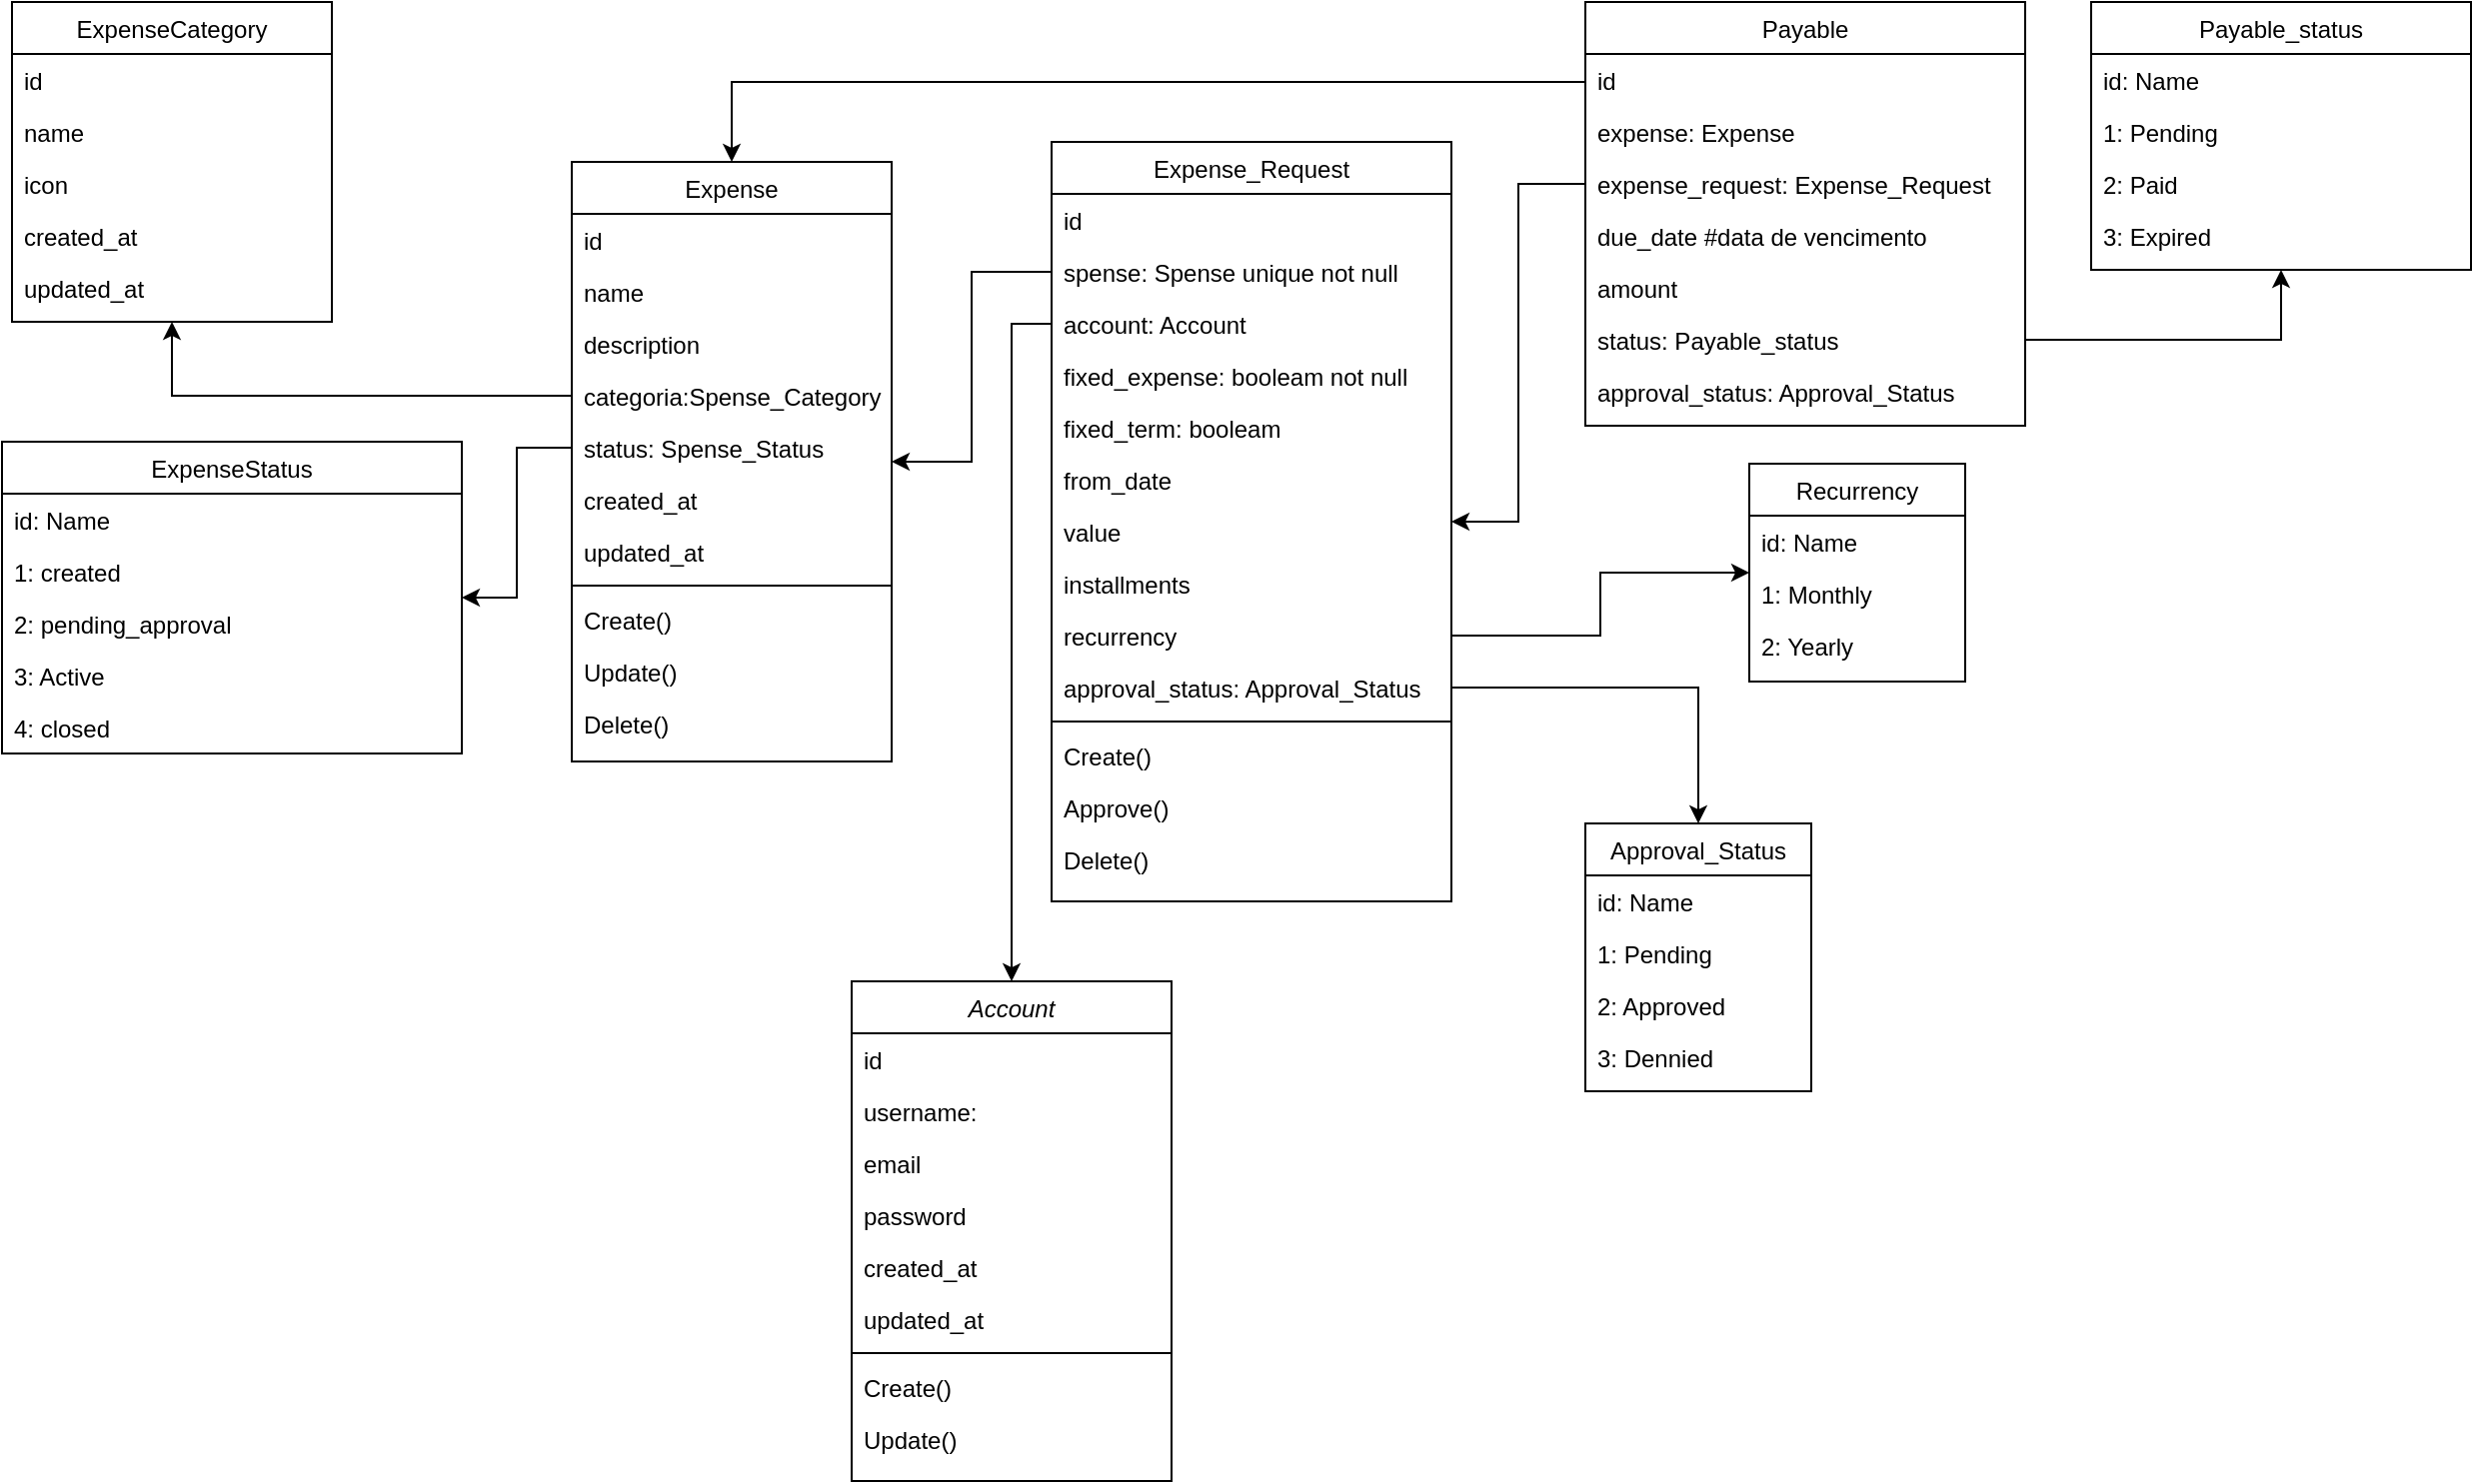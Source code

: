 <mxfile version="26.0.16">
  <diagram id="C5RBs43oDa-KdzZeNtuy" name="Page-1">
    <mxGraphModel dx="1354" dy="806" grid="1" gridSize="10" guides="1" tooltips="1" connect="1" arrows="1" fold="1" page="1" pageScale="1" pageWidth="827" pageHeight="1169" math="0" shadow="0">
      <root>
        <mxCell id="WIyWlLk6GJQsqaUBKTNV-0" />
        <mxCell id="WIyWlLk6GJQsqaUBKTNV-1" parent="WIyWlLk6GJQsqaUBKTNV-0" />
        <mxCell id="zkfFHV4jXpPFQw0GAbJ--0" value="Account" style="swimlane;fontStyle=2;align=center;verticalAlign=top;childLayout=stackLayout;horizontal=1;startSize=26;horizontalStack=0;resizeParent=1;resizeLast=0;collapsible=1;marginBottom=0;rounded=0;shadow=0;strokeWidth=1;" parent="WIyWlLk6GJQsqaUBKTNV-1" vertex="1">
          <mxGeometry x="460" y="530" width="160" height="250" as="geometry">
            <mxRectangle x="70" y="480" width="160" height="26" as="alternateBounds" />
          </mxGeometry>
        </mxCell>
        <mxCell id="zkfFHV4jXpPFQw0GAbJ--1" value="id" style="text;align=left;verticalAlign=top;spacingLeft=4;spacingRight=4;overflow=hidden;rotatable=0;points=[[0,0.5],[1,0.5]];portConstraint=eastwest;" parent="zkfFHV4jXpPFQw0GAbJ--0" vertex="1">
          <mxGeometry y="26" width="160" height="26" as="geometry" />
        </mxCell>
        <mxCell id="zkfFHV4jXpPFQw0GAbJ--2" value="username:" style="text;align=left;verticalAlign=top;spacingLeft=4;spacingRight=4;overflow=hidden;rotatable=0;points=[[0,0.5],[1,0.5]];portConstraint=eastwest;rounded=0;shadow=0;html=0;" parent="zkfFHV4jXpPFQw0GAbJ--0" vertex="1">
          <mxGeometry y="52" width="160" height="26" as="geometry" />
        </mxCell>
        <mxCell id="zkfFHV4jXpPFQw0GAbJ--3" value="email" style="text;align=left;verticalAlign=top;spacingLeft=4;spacingRight=4;overflow=hidden;rotatable=0;points=[[0,0.5],[1,0.5]];portConstraint=eastwest;rounded=0;shadow=0;html=0;" parent="zkfFHV4jXpPFQw0GAbJ--0" vertex="1">
          <mxGeometry y="78" width="160" height="26" as="geometry" />
        </mxCell>
        <mxCell id="zkfFHV4jXpPFQw0GAbJ--5" value="password" style="text;align=left;verticalAlign=top;spacingLeft=4;spacingRight=4;overflow=hidden;rotatable=0;points=[[0,0.5],[1,0.5]];portConstraint=eastwest;" parent="zkfFHV4jXpPFQw0GAbJ--0" vertex="1">
          <mxGeometry y="104" width="160" height="26" as="geometry" />
        </mxCell>
        <mxCell id="mx2U4XrMSCrhuWmnTMc3-14" value="created_at" style="text;align=left;verticalAlign=top;spacingLeft=4;spacingRight=4;overflow=hidden;rotatable=0;points=[[0,0.5],[1,0.5]];portConstraint=eastwest;" parent="zkfFHV4jXpPFQw0GAbJ--0" vertex="1">
          <mxGeometry y="130" width="160" height="26" as="geometry" />
        </mxCell>
        <mxCell id="mx2U4XrMSCrhuWmnTMc3-13" value="updated_at" style="text;align=left;verticalAlign=top;spacingLeft=4;spacingRight=4;overflow=hidden;rotatable=0;points=[[0,0.5],[1,0.5]];portConstraint=eastwest;" parent="zkfFHV4jXpPFQw0GAbJ--0" vertex="1">
          <mxGeometry y="156" width="160" height="26" as="geometry" />
        </mxCell>
        <mxCell id="zkfFHV4jXpPFQw0GAbJ--4" value="" style="line;html=1;strokeWidth=1;align=left;verticalAlign=middle;spacingTop=-1;spacingLeft=3;spacingRight=3;rotatable=0;labelPosition=right;points=[];portConstraint=eastwest;" parent="zkfFHV4jXpPFQw0GAbJ--0" vertex="1">
          <mxGeometry y="182" width="160" height="8" as="geometry" />
        </mxCell>
        <mxCell id="6K_JBQKOD2oM8bFAcc76-9" value="Create()" style="text;align=left;verticalAlign=top;spacingLeft=4;spacingRight=4;overflow=hidden;rotatable=0;points=[[0,0.5],[1,0.5]];portConstraint=eastwest;" parent="zkfFHV4jXpPFQw0GAbJ--0" vertex="1">
          <mxGeometry y="190" width="160" height="26" as="geometry" />
        </mxCell>
        <mxCell id="6K_JBQKOD2oM8bFAcc76-3" value="Update()" style="text;align=left;verticalAlign=top;spacingLeft=4;spacingRight=4;overflow=hidden;rotatable=0;points=[[0,0.5],[1,0.5]];portConstraint=eastwest;rounded=0;shadow=0;html=0;" parent="zkfFHV4jXpPFQw0GAbJ--0" vertex="1">
          <mxGeometry y="216" width="160" height="26" as="geometry" />
        </mxCell>
        <mxCell id="zkfFHV4jXpPFQw0GAbJ--17" value="Expense" style="swimlane;fontStyle=0;align=center;verticalAlign=top;childLayout=stackLayout;horizontal=1;startSize=26;horizontalStack=0;resizeParent=1;resizeLast=0;collapsible=1;marginBottom=0;rounded=0;shadow=0;strokeWidth=1;" parent="WIyWlLk6GJQsqaUBKTNV-1" vertex="1">
          <mxGeometry x="320" y="120" width="160" height="300" as="geometry">
            <mxRectangle x="550" y="140" width="160" height="26" as="alternateBounds" />
          </mxGeometry>
        </mxCell>
        <mxCell id="zkfFHV4jXpPFQw0GAbJ--18" value="id" style="text;align=left;verticalAlign=top;spacingLeft=4;spacingRight=4;overflow=hidden;rotatable=0;points=[[0,0.5],[1,0.5]];portConstraint=eastwest;" parent="zkfFHV4jXpPFQw0GAbJ--17" vertex="1">
          <mxGeometry y="26" width="160" height="26" as="geometry" />
        </mxCell>
        <mxCell id="zkfFHV4jXpPFQw0GAbJ--19" value="name" style="text;align=left;verticalAlign=top;spacingLeft=4;spacingRight=4;overflow=hidden;rotatable=0;points=[[0,0.5],[1,0.5]];portConstraint=eastwest;rounded=0;shadow=0;html=0;" parent="zkfFHV4jXpPFQw0GAbJ--17" vertex="1">
          <mxGeometry y="52" width="160" height="26" as="geometry" />
        </mxCell>
        <mxCell id="KyPs0b00EE-XNdc4qA2e-38" value="description" style="text;align=left;verticalAlign=top;spacingLeft=4;spacingRight=4;overflow=hidden;rotatable=0;points=[[0,0.5],[1,0.5]];portConstraint=eastwest;rounded=0;shadow=0;html=0;" parent="zkfFHV4jXpPFQw0GAbJ--17" vertex="1">
          <mxGeometry y="78" width="160" height="26" as="geometry" />
        </mxCell>
        <mxCell id="zkfFHV4jXpPFQw0GAbJ--22" value="categoria:Spense_Category" style="text;align=left;verticalAlign=top;spacingLeft=4;spacingRight=4;overflow=hidden;rotatable=0;points=[[0,0.5],[1,0.5]];portConstraint=eastwest;rounded=0;shadow=0;html=0;" parent="zkfFHV4jXpPFQw0GAbJ--17" vertex="1">
          <mxGeometry y="104" width="160" height="26" as="geometry" />
        </mxCell>
        <mxCell id="KyPs0b00EE-XNdc4qA2e-37" value="status: Spense_Status" style="text;align=left;verticalAlign=top;spacingLeft=4;spacingRight=4;overflow=hidden;rotatable=0;points=[[0,0.5],[1,0.5]];portConstraint=eastwest;" parent="zkfFHV4jXpPFQw0GAbJ--17" vertex="1">
          <mxGeometry y="130" width="160" height="26" as="geometry" />
        </mxCell>
        <mxCell id="mx2U4XrMSCrhuWmnTMc3-15" value="created_at" style="text;align=left;verticalAlign=top;spacingLeft=4;spacingRight=4;overflow=hidden;rotatable=0;points=[[0,0.5],[1,0.5]];portConstraint=eastwest;" parent="zkfFHV4jXpPFQw0GAbJ--17" vertex="1">
          <mxGeometry y="156" width="160" height="26" as="geometry" />
        </mxCell>
        <mxCell id="mx2U4XrMSCrhuWmnTMc3-16" value="updated_at" style="text;align=left;verticalAlign=top;spacingLeft=4;spacingRight=4;overflow=hidden;rotatable=0;points=[[0,0.5],[1,0.5]];portConstraint=eastwest;" parent="zkfFHV4jXpPFQw0GAbJ--17" vertex="1">
          <mxGeometry y="182" width="160" height="26" as="geometry" />
        </mxCell>
        <mxCell id="zkfFHV4jXpPFQw0GAbJ--23" value="" style="line;html=1;strokeWidth=1;align=left;verticalAlign=middle;spacingTop=-1;spacingLeft=3;spacingRight=3;rotatable=0;labelPosition=right;points=[];portConstraint=eastwest;" parent="zkfFHV4jXpPFQw0GAbJ--17" vertex="1">
          <mxGeometry y="208" width="160" height="8" as="geometry" />
        </mxCell>
        <mxCell id="mx2U4XrMSCrhuWmnTMc3-17" value="Create()" style="text;align=left;verticalAlign=top;spacingLeft=4;spacingRight=4;overflow=hidden;rotatable=0;points=[[0,0.5],[1,0.5]];portConstraint=eastwest;" parent="zkfFHV4jXpPFQw0GAbJ--17" vertex="1">
          <mxGeometry y="216" width="160" height="26" as="geometry" />
        </mxCell>
        <mxCell id="mx2U4XrMSCrhuWmnTMc3-18" value="Update()" style="text;align=left;verticalAlign=top;spacingLeft=4;spacingRight=4;overflow=hidden;rotatable=0;points=[[0,0.5],[1,0.5]];portConstraint=eastwest;rounded=0;shadow=0;html=0;" parent="zkfFHV4jXpPFQw0GAbJ--17" vertex="1">
          <mxGeometry y="242" width="160" height="26" as="geometry" />
        </mxCell>
        <mxCell id="KyPs0b00EE-XNdc4qA2e-35" value="Delete()" style="text;align=left;verticalAlign=top;spacingLeft=4;spacingRight=4;overflow=hidden;rotatable=0;points=[[0,0.5],[1,0.5]];portConstraint=eastwest;rounded=0;shadow=0;html=0;" parent="zkfFHV4jXpPFQw0GAbJ--17" vertex="1">
          <mxGeometry y="268" width="160" height="26" as="geometry" />
        </mxCell>
        <mxCell id="mx2U4XrMSCrhuWmnTMc3-0" value="ExpenseCategory" style="swimlane;fontStyle=0;align=center;verticalAlign=top;childLayout=stackLayout;horizontal=1;startSize=26;horizontalStack=0;resizeParent=1;resizeLast=0;collapsible=1;marginBottom=0;rounded=0;shadow=0;strokeWidth=1;" parent="WIyWlLk6GJQsqaUBKTNV-1" vertex="1">
          <mxGeometry x="40" y="40" width="160" height="160" as="geometry">
            <mxRectangle x="550" y="140" width="160" height="26" as="alternateBounds" />
          </mxGeometry>
        </mxCell>
        <mxCell id="KyPs0b00EE-XNdc4qA2e-6" value="id" style="text;align=left;verticalAlign=top;spacingLeft=4;spacingRight=4;overflow=hidden;rotatable=0;points=[[0,0.5],[1,0.5]];portConstraint=eastwest;" parent="mx2U4XrMSCrhuWmnTMc3-0" vertex="1">
          <mxGeometry y="26" width="160" height="26" as="geometry" />
        </mxCell>
        <mxCell id="KyPs0b00EE-XNdc4qA2e-9" value="name" style="text;align=left;verticalAlign=top;spacingLeft=4;spacingRight=4;overflow=hidden;rotatable=0;points=[[0,0.5],[1,0.5]];portConstraint=eastwest;" parent="mx2U4XrMSCrhuWmnTMc3-0" vertex="1">
          <mxGeometry y="52" width="160" height="26" as="geometry" />
        </mxCell>
        <mxCell id="KyPs0b00EE-XNdc4qA2e-10" value="icon" style="text;align=left;verticalAlign=top;spacingLeft=4;spacingRight=4;overflow=hidden;rotatable=0;points=[[0,0.5],[1,0.5]];portConstraint=eastwest;" parent="mx2U4XrMSCrhuWmnTMc3-0" vertex="1">
          <mxGeometry y="78" width="160" height="26" as="geometry" />
        </mxCell>
        <mxCell id="KyPs0b00EE-XNdc4qA2e-12" value="created_at" style="text;align=left;verticalAlign=top;spacingLeft=4;spacingRight=4;overflow=hidden;rotatable=0;points=[[0,0.5],[1,0.5]];portConstraint=eastwest;" parent="mx2U4XrMSCrhuWmnTMc3-0" vertex="1">
          <mxGeometry y="104" width="160" height="26" as="geometry" />
        </mxCell>
        <mxCell id="KyPs0b00EE-XNdc4qA2e-13" value="updated_at" style="text;align=left;verticalAlign=top;spacingLeft=4;spacingRight=4;overflow=hidden;rotatable=0;points=[[0,0.5],[1,0.5]];portConstraint=eastwest;" parent="mx2U4XrMSCrhuWmnTMc3-0" vertex="1">
          <mxGeometry y="130" width="160" height="26" as="geometry" />
        </mxCell>
        <mxCell id="mx2U4XrMSCrhuWmnTMc3-12" style="edgeStyle=orthogonalEdgeStyle;rounded=0;orthogonalLoop=1;jettySize=auto;html=1;exitX=0;exitY=0.5;exitDx=0;exitDy=0;" parent="WIyWlLk6GJQsqaUBKTNV-1" source="zkfFHV4jXpPFQw0GAbJ--22" target="mx2U4XrMSCrhuWmnTMc3-0" edge="1">
          <mxGeometry relative="1" as="geometry">
            <mxPoint x="360" y="-70" as="targetPoint" />
          </mxGeometry>
        </mxCell>
        <mxCell id="mx2U4XrMSCrhuWmnTMc3-41" value="ExpenseStatus" style="swimlane;fontStyle=0;align=center;verticalAlign=top;childLayout=stackLayout;horizontal=1;startSize=26;horizontalStack=0;resizeParent=1;resizeLast=0;collapsible=1;marginBottom=0;rounded=0;shadow=0;strokeWidth=1;" parent="WIyWlLk6GJQsqaUBKTNV-1" vertex="1">
          <mxGeometry x="35" y="260" width="230" height="156" as="geometry">
            <mxRectangle x="550" y="140" width="160" height="26" as="alternateBounds" />
          </mxGeometry>
        </mxCell>
        <mxCell id="KyPs0b00EE-XNdc4qA2e-34" value="id: Name" style="text;align=left;verticalAlign=top;spacingLeft=4;spacingRight=4;overflow=hidden;rotatable=0;points=[[0,0.5],[1,0.5]];portConstraint=eastwest;" parent="mx2U4XrMSCrhuWmnTMc3-41" vertex="1">
          <mxGeometry y="26" width="230" height="26" as="geometry" />
        </mxCell>
        <mxCell id="mx2U4XrMSCrhuWmnTMc3-43" value="1: created" style="text;align=left;verticalAlign=top;spacingLeft=4;spacingRight=4;overflow=hidden;rotatable=0;points=[[0,0.5],[1,0.5]];portConstraint=eastwest;" parent="mx2U4XrMSCrhuWmnTMc3-41" vertex="1">
          <mxGeometry y="52" width="230" height="26" as="geometry" />
        </mxCell>
        <mxCell id="KyPs0b00EE-XNdc4qA2e-0" value="2: pending_approval" style="text;align=left;verticalAlign=top;spacingLeft=4;spacingRight=4;overflow=hidden;rotatable=0;points=[[0,0.5],[1,0.5]];portConstraint=eastwest;" parent="mx2U4XrMSCrhuWmnTMc3-41" vertex="1">
          <mxGeometry y="78" width="230" height="26" as="geometry" />
        </mxCell>
        <mxCell id="KyPs0b00EE-XNdc4qA2e-1" value="3: Active" style="text;align=left;verticalAlign=top;spacingLeft=4;spacingRight=4;overflow=hidden;rotatable=0;points=[[0,0.5],[1,0.5]];portConstraint=eastwest;" parent="mx2U4XrMSCrhuWmnTMc3-41" vertex="1">
          <mxGeometry y="104" width="230" height="26" as="geometry" />
        </mxCell>
        <mxCell id="KyPs0b00EE-XNdc4qA2e-2" value="4: closed" style="text;align=left;verticalAlign=top;spacingLeft=4;spacingRight=4;overflow=hidden;rotatable=0;points=[[0,0.5],[1,0.5]];portConstraint=eastwest;" parent="mx2U4XrMSCrhuWmnTMc3-41" vertex="1">
          <mxGeometry y="130" width="230" height="26" as="geometry" />
        </mxCell>
        <mxCell id="mx2U4XrMSCrhuWmnTMc3-46" value="Expense_Request" style="swimlane;fontStyle=0;align=center;verticalAlign=top;childLayout=stackLayout;horizontal=1;startSize=26;horizontalStack=0;resizeParent=1;resizeLast=0;collapsible=1;marginBottom=0;rounded=0;shadow=0;strokeWidth=1;" parent="WIyWlLk6GJQsqaUBKTNV-1" vertex="1">
          <mxGeometry x="560" y="110" width="200" height="380" as="geometry">
            <mxRectangle x="550" y="140" width="160" height="26" as="alternateBounds" />
          </mxGeometry>
        </mxCell>
        <mxCell id="mx2U4XrMSCrhuWmnTMc3-47" value="id" style="text;align=left;verticalAlign=top;spacingLeft=4;spacingRight=4;overflow=hidden;rotatable=0;points=[[0,0.5],[1,0.5]];portConstraint=eastwest;" parent="mx2U4XrMSCrhuWmnTMc3-46" vertex="1">
          <mxGeometry y="26" width="200" height="26" as="geometry" />
        </mxCell>
        <mxCell id="mx2U4XrMSCrhuWmnTMc3-48" value="spense: Spense unique not null" style="text;align=left;verticalAlign=top;spacingLeft=4;spacingRight=4;overflow=hidden;rotatable=0;points=[[0,0.5],[1,0.5]];portConstraint=eastwest;" parent="mx2U4XrMSCrhuWmnTMc3-46" vertex="1">
          <mxGeometry y="52" width="200" height="26" as="geometry" />
        </mxCell>
        <mxCell id="mx2U4XrMSCrhuWmnTMc3-45" value="account: Account" style="text;align=left;verticalAlign=top;spacingLeft=4;spacingRight=4;overflow=hidden;rotatable=0;points=[[0,0.5],[1,0.5]];portConstraint=eastwest;" parent="mx2U4XrMSCrhuWmnTMc3-46" vertex="1">
          <mxGeometry y="78" width="200" height="26" as="geometry" />
        </mxCell>
        <mxCell id="KyPs0b00EE-XNdc4qA2e-51" value="fixed_expense: booleam not null" style="text;align=left;verticalAlign=top;spacingLeft=4;spacingRight=4;overflow=hidden;rotatable=0;points=[[0,0.5],[1,0.5]];portConstraint=eastwest;" parent="mx2U4XrMSCrhuWmnTMc3-46" vertex="1">
          <mxGeometry y="104" width="200" height="26" as="geometry" />
        </mxCell>
        <mxCell id="KyPs0b00EE-XNdc4qA2e-42" value="fixed_term: booleam" style="text;align=left;verticalAlign=top;spacingLeft=4;spacingRight=4;overflow=hidden;rotatable=0;points=[[0,0.5],[1,0.5]];portConstraint=eastwest;" parent="mx2U4XrMSCrhuWmnTMc3-46" vertex="1">
          <mxGeometry y="130" width="200" height="26" as="geometry" />
        </mxCell>
        <mxCell id="KyPs0b00EE-XNdc4qA2e-14" value="from_date" style="text;align=left;verticalAlign=top;spacingLeft=4;spacingRight=4;overflow=hidden;rotatable=0;points=[[0,0.5],[1,0.5]];portConstraint=eastwest;" parent="mx2U4XrMSCrhuWmnTMc3-46" vertex="1">
          <mxGeometry y="156" width="200" height="26" as="geometry" />
        </mxCell>
        <mxCell id="zkfFHV4jXpPFQw0GAbJ--20" value="value" style="text;align=left;verticalAlign=top;spacingLeft=4;spacingRight=4;overflow=hidden;rotatable=0;points=[[0,0.5],[1,0.5]];portConstraint=eastwest;rounded=0;shadow=0;html=0;" parent="mx2U4XrMSCrhuWmnTMc3-46" vertex="1">
          <mxGeometry y="182" width="200" height="26" as="geometry" />
        </mxCell>
        <mxCell id="1Ty1p24P1l5gxUcfgr6E-1" value="installments" style="text;align=left;verticalAlign=top;spacingLeft=4;spacingRight=4;overflow=hidden;rotatable=0;points=[[0,0.5],[1,0.5]];portConstraint=eastwest;" vertex="1" parent="mx2U4XrMSCrhuWmnTMc3-46">
          <mxGeometry y="208" width="200" height="26" as="geometry" />
        </mxCell>
        <mxCell id="KyPs0b00EE-XNdc4qA2e-15" value="recurrency" style="text;align=left;verticalAlign=top;spacingLeft=4;spacingRight=4;overflow=hidden;rotatable=0;points=[[0,0.5],[1,0.5]];portConstraint=eastwest;" parent="mx2U4XrMSCrhuWmnTMc3-46" vertex="1">
          <mxGeometry y="234" width="200" height="26" as="geometry" />
        </mxCell>
        <mxCell id="KyPs0b00EE-XNdc4qA2e-18" value="approval_status: Approval_Status" style="text;align=left;verticalAlign=top;spacingLeft=4;spacingRight=4;overflow=hidden;rotatable=0;points=[[0,0.5],[1,0.5]];portConstraint=eastwest;" parent="mx2U4XrMSCrhuWmnTMc3-46" vertex="1">
          <mxGeometry y="260" width="200" height="26" as="geometry" />
        </mxCell>
        <mxCell id="KyPs0b00EE-XNdc4qA2e-30" value="" style="line;html=1;strokeWidth=1;align=left;verticalAlign=middle;spacingTop=-1;spacingLeft=3;spacingRight=3;rotatable=0;labelPosition=right;points=[];portConstraint=eastwest;" parent="mx2U4XrMSCrhuWmnTMc3-46" vertex="1">
          <mxGeometry y="286" width="200" height="8" as="geometry" />
        </mxCell>
        <mxCell id="KyPs0b00EE-XNdc4qA2e-31" value="Create()" style="text;align=left;verticalAlign=top;spacingLeft=4;spacingRight=4;overflow=hidden;rotatable=0;points=[[0,0.5],[1,0.5]];portConstraint=eastwest;" parent="mx2U4XrMSCrhuWmnTMc3-46" vertex="1">
          <mxGeometry y="294" width="200" height="26" as="geometry" />
        </mxCell>
        <mxCell id="KyPs0b00EE-XNdc4qA2e-32" value="Approve()" style="text;align=left;verticalAlign=top;spacingLeft=4;spacingRight=4;overflow=hidden;rotatable=0;points=[[0,0.5],[1,0.5]];portConstraint=eastwest;rounded=0;shadow=0;html=0;" parent="mx2U4XrMSCrhuWmnTMc3-46" vertex="1">
          <mxGeometry y="320" width="200" height="26" as="geometry" />
        </mxCell>
        <mxCell id="KyPs0b00EE-XNdc4qA2e-36" value="Delete()" style="text;align=left;verticalAlign=top;spacingLeft=4;spacingRight=4;overflow=hidden;rotatable=0;points=[[0,0.5],[1,0.5]];portConstraint=eastwest;rounded=0;shadow=0;html=0;" parent="mx2U4XrMSCrhuWmnTMc3-46" vertex="1">
          <mxGeometry y="346" width="200" height="26" as="geometry" />
        </mxCell>
        <mxCell id="KyPs0b00EE-XNdc4qA2e-3" style="edgeStyle=orthogonalEdgeStyle;rounded=0;orthogonalLoop=1;jettySize=auto;html=1;" parent="WIyWlLk6GJQsqaUBKTNV-1" source="KyPs0b00EE-XNdc4qA2e-37" target="mx2U4XrMSCrhuWmnTMc3-41" edge="1">
          <mxGeometry relative="1" as="geometry" />
        </mxCell>
        <mxCell id="KyPs0b00EE-XNdc4qA2e-19" value="Approval_Status" style="swimlane;fontStyle=0;align=center;verticalAlign=top;childLayout=stackLayout;horizontal=1;startSize=26;horizontalStack=0;resizeParent=1;resizeLast=0;collapsible=1;marginBottom=0;rounded=0;shadow=0;strokeWidth=1;" parent="WIyWlLk6GJQsqaUBKTNV-1" vertex="1">
          <mxGeometry x="827" y="451" width="113" height="134" as="geometry">
            <mxRectangle x="550" y="140" width="160" height="26" as="alternateBounds" />
          </mxGeometry>
        </mxCell>
        <mxCell id="KyPs0b00EE-XNdc4qA2e-33" value="id: Name" style="text;align=left;verticalAlign=top;spacingLeft=4;spacingRight=4;overflow=hidden;rotatable=0;points=[[0,0.5],[1,0.5]];portConstraint=eastwest;" parent="KyPs0b00EE-XNdc4qA2e-19" vertex="1">
          <mxGeometry y="26" width="113" height="26" as="geometry" />
        </mxCell>
        <mxCell id="KyPs0b00EE-XNdc4qA2e-27" value="1: Pending" style="text;align=left;verticalAlign=top;spacingLeft=4;spacingRight=4;overflow=hidden;rotatable=0;points=[[0,0.5],[1,0.5]];portConstraint=eastwest;" parent="KyPs0b00EE-XNdc4qA2e-19" vertex="1">
          <mxGeometry y="52" width="113" height="26" as="geometry" />
        </mxCell>
        <mxCell id="KyPs0b00EE-XNdc4qA2e-21" value="2: Approved" style="text;align=left;verticalAlign=top;spacingLeft=4;spacingRight=4;overflow=hidden;rotatable=0;points=[[0,0.5],[1,0.5]];portConstraint=eastwest;" parent="KyPs0b00EE-XNdc4qA2e-19" vertex="1">
          <mxGeometry y="78" width="113" height="26" as="geometry" />
        </mxCell>
        <mxCell id="KyPs0b00EE-XNdc4qA2e-22" value="3: Dennied" style="text;align=left;verticalAlign=top;spacingLeft=4;spacingRight=4;overflow=hidden;rotatable=0;points=[[0,0.5],[1,0.5]];portConstraint=eastwest;" parent="KyPs0b00EE-XNdc4qA2e-19" vertex="1">
          <mxGeometry y="104" width="113" height="26" as="geometry" />
        </mxCell>
        <mxCell id="KyPs0b00EE-XNdc4qA2e-28" style="edgeStyle=orthogonalEdgeStyle;rounded=0;orthogonalLoop=1;jettySize=auto;html=1;" parent="WIyWlLk6GJQsqaUBKTNV-1" source="KyPs0b00EE-XNdc4qA2e-18" target="KyPs0b00EE-XNdc4qA2e-19" edge="1">
          <mxGeometry relative="1" as="geometry" />
        </mxCell>
        <mxCell id="KyPs0b00EE-XNdc4qA2e-29" style="edgeStyle=orthogonalEdgeStyle;rounded=0;orthogonalLoop=1;jettySize=auto;html=1;" parent="WIyWlLk6GJQsqaUBKTNV-1" source="mx2U4XrMSCrhuWmnTMc3-48" target="zkfFHV4jXpPFQw0GAbJ--17" edge="1">
          <mxGeometry relative="1" as="geometry" />
        </mxCell>
        <mxCell id="KyPs0b00EE-XNdc4qA2e-46" style="edgeStyle=orthogonalEdgeStyle;rounded=0;orthogonalLoop=1;jettySize=auto;html=1;exitX=0;exitY=0.5;exitDx=0;exitDy=0;entryX=0.5;entryY=0;entryDx=0;entryDy=0;" parent="WIyWlLk6GJQsqaUBKTNV-1" source="mx2U4XrMSCrhuWmnTMc3-45" target="zkfFHV4jXpPFQw0GAbJ--0" edge="1">
          <mxGeometry relative="1" as="geometry">
            <Array as="points">
              <mxPoint x="540" y="201" />
            </Array>
            <mxPoint x="620" y="224" as="sourcePoint" />
          </mxGeometry>
        </mxCell>
        <mxCell id="1Ty1p24P1l5gxUcfgr6E-32" style="edgeStyle=orthogonalEdgeStyle;rounded=0;orthogonalLoop=1;jettySize=auto;html=1;" edge="1" parent="WIyWlLk6GJQsqaUBKTNV-1" source="1Ty1p24P1l5gxUcfgr6E-19" target="mx2U4XrMSCrhuWmnTMc3-46">
          <mxGeometry relative="1" as="geometry" />
        </mxCell>
        <mxCell id="1Ty1p24P1l5gxUcfgr6E-16" value="Payable" style="swimlane;fontStyle=0;align=center;verticalAlign=top;childLayout=stackLayout;horizontal=1;startSize=26;horizontalStack=0;resizeParent=1;resizeLast=0;collapsible=1;marginBottom=0;rounded=0;shadow=0;strokeWidth=1;" vertex="1" parent="WIyWlLk6GJQsqaUBKTNV-1">
          <mxGeometry x="827" y="40" width="220" height="212" as="geometry">
            <mxRectangle x="550" y="140" width="160" height="26" as="alternateBounds" />
          </mxGeometry>
        </mxCell>
        <mxCell id="1Ty1p24P1l5gxUcfgr6E-17" value="id" style="text;align=left;verticalAlign=top;spacingLeft=4;spacingRight=4;overflow=hidden;rotatable=0;points=[[0,0.5],[1,0.5]];portConstraint=eastwest;" vertex="1" parent="1Ty1p24P1l5gxUcfgr6E-16">
          <mxGeometry y="26" width="220" height="26" as="geometry" />
        </mxCell>
        <mxCell id="1Ty1p24P1l5gxUcfgr6E-18" value="expense: Expense" style="text;align=left;verticalAlign=top;spacingLeft=4;spacingRight=4;overflow=hidden;rotatable=0;points=[[0,0.5],[1,0.5]];portConstraint=eastwest;" vertex="1" parent="1Ty1p24P1l5gxUcfgr6E-16">
          <mxGeometry y="52" width="220" height="26" as="geometry" />
        </mxCell>
        <mxCell id="1Ty1p24P1l5gxUcfgr6E-19" value="expense_request: Expense_Request" style="text;align=left;verticalAlign=top;spacingLeft=4;spacingRight=4;overflow=hidden;rotatable=0;points=[[0,0.5],[1,0.5]];portConstraint=eastwest;" vertex="1" parent="1Ty1p24P1l5gxUcfgr6E-16">
          <mxGeometry y="78" width="220" height="26" as="geometry" />
        </mxCell>
        <mxCell id="1Ty1p24P1l5gxUcfgr6E-20" value="due_date #data de vencimento" style="text;align=left;verticalAlign=top;spacingLeft=4;spacingRight=4;overflow=hidden;rotatable=0;points=[[0,0.5],[1,0.5]];portConstraint=eastwest;" vertex="1" parent="1Ty1p24P1l5gxUcfgr6E-16">
          <mxGeometry y="104" width="220" height="26" as="geometry" />
        </mxCell>
        <mxCell id="1Ty1p24P1l5gxUcfgr6E-21" value="amount" style="text;align=left;verticalAlign=top;spacingLeft=4;spacingRight=4;overflow=hidden;rotatable=0;points=[[0,0.5],[1,0.5]];portConstraint=eastwest;rounded=0;shadow=0;html=0;" vertex="1" parent="1Ty1p24P1l5gxUcfgr6E-16">
          <mxGeometry y="130" width="220" height="26" as="geometry" />
        </mxCell>
        <mxCell id="1Ty1p24P1l5gxUcfgr6E-22" value="status: Payable_status" style="text;align=left;verticalAlign=top;spacingLeft=4;spacingRight=4;overflow=hidden;rotatable=0;points=[[0,0.5],[1,0.5]];portConstraint=eastwest;" vertex="1" parent="1Ty1p24P1l5gxUcfgr6E-16">
          <mxGeometry y="156" width="220" height="26" as="geometry" />
        </mxCell>
        <mxCell id="1Ty1p24P1l5gxUcfgr6E-26" value="approval_status: Approval_Status" style="text;align=left;verticalAlign=top;spacingLeft=4;spacingRight=4;overflow=hidden;rotatable=0;points=[[0,0.5],[1,0.5]];portConstraint=eastwest;" vertex="1" parent="1Ty1p24P1l5gxUcfgr6E-16">
          <mxGeometry y="182" width="220" height="26" as="geometry" />
        </mxCell>
        <mxCell id="1Ty1p24P1l5gxUcfgr6E-33" value="Payable_status" style="swimlane;fontStyle=0;align=center;verticalAlign=top;childLayout=stackLayout;horizontal=1;startSize=26;horizontalStack=0;resizeParent=1;resizeLast=0;collapsible=1;marginBottom=0;rounded=0;shadow=0;strokeWidth=1;" vertex="1" parent="WIyWlLk6GJQsqaUBKTNV-1">
          <mxGeometry x="1080" y="40" width="190" height="134" as="geometry">
            <mxRectangle x="550" y="140" width="160" height="26" as="alternateBounds" />
          </mxGeometry>
        </mxCell>
        <mxCell id="1Ty1p24P1l5gxUcfgr6E-34" value="id: Name" style="text;align=left;verticalAlign=top;spacingLeft=4;spacingRight=4;overflow=hidden;rotatable=0;points=[[0,0.5],[1,0.5]];portConstraint=eastwest;" vertex="1" parent="1Ty1p24P1l5gxUcfgr6E-33">
          <mxGeometry y="26" width="190" height="26" as="geometry" />
        </mxCell>
        <mxCell id="1Ty1p24P1l5gxUcfgr6E-35" value="1: Pending" style="text;align=left;verticalAlign=top;spacingLeft=4;spacingRight=4;overflow=hidden;rotatable=0;points=[[0,0.5],[1,0.5]];portConstraint=eastwest;" vertex="1" parent="1Ty1p24P1l5gxUcfgr6E-33">
          <mxGeometry y="52" width="190" height="26" as="geometry" />
        </mxCell>
        <mxCell id="1Ty1p24P1l5gxUcfgr6E-36" value="2: Paid" style="text;align=left;verticalAlign=top;spacingLeft=4;spacingRight=4;overflow=hidden;rotatable=0;points=[[0,0.5],[1,0.5]];portConstraint=eastwest;" vertex="1" parent="1Ty1p24P1l5gxUcfgr6E-33">
          <mxGeometry y="78" width="190" height="26" as="geometry" />
        </mxCell>
        <mxCell id="1Ty1p24P1l5gxUcfgr6E-37" value="3: Expired" style="text;align=left;verticalAlign=top;spacingLeft=4;spacingRight=4;overflow=hidden;rotatable=0;points=[[0,0.5],[1,0.5]];portConstraint=eastwest;" vertex="1" parent="1Ty1p24P1l5gxUcfgr6E-33">
          <mxGeometry y="104" width="190" height="26" as="geometry" />
        </mxCell>
        <mxCell id="1Ty1p24P1l5gxUcfgr6E-38" style="edgeStyle=orthogonalEdgeStyle;rounded=0;orthogonalLoop=1;jettySize=auto;html=1;" edge="1" parent="WIyWlLk6GJQsqaUBKTNV-1" source="1Ty1p24P1l5gxUcfgr6E-22" target="1Ty1p24P1l5gxUcfgr6E-33">
          <mxGeometry relative="1" as="geometry" />
        </mxCell>
        <mxCell id="1Ty1p24P1l5gxUcfgr6E-40" value="Recurrency" style="swimlane;fontStyle=0;align=center;verticalAlign=top;childLayout=stackLayout;horizontal=1;startSize=26;horizontalStack=0;resizeParent=1;resizeLast=0;collapsible=1;marginBottom=0;rounded=0;shadow=0;strokeWidth=1;" vertex="1" parent="WIyWlLk6GJQsqaUBKTNV-1">
          <mxGeometry x="909" y="271" width="108" height="109" as="geometry">
            <mxRectangle x="550" y="140" width="160" height="26" as="alternateBounds" />
          </mxGeometry>
        </mxCell>
        <mxCell id="1Ty1p24P1l5gxUcfgr6E-41" value="id: Name" style="text;align=left;verticalAlign=top;spacingLeft=4;spacingRight=4;overflow=hidden;rotatable=0;points=[[0,0.5],[1,0.5]];portConstraint=eastwest;" vertex="1" parent="1Ty1p24P1l5gxUcfgr6E-40">
          <mxGeometry y="26" width="108" height="26" as="geometry" />
        </mxCell>
        <mxCell id="1Ty1p24P1l5gxUcfgr6E-42" value="1: Monthly" style="text;align=left;verticalAlign=top;spacingLeft=4;spacingRight=4;overflow=hidden;rotatable=0;points=[[0,0.5],[1,0.5]];portConstraint=eastwest;" vertex="1" parent="1Ty1p24P1l5gxUcfgr6E-40">
          <mxGeometry y="52" width="108" height="26" as="geometry" />
        </mxCell>
        <mxCell id="1Ty1p24P1l5gxUcfgr6E-43" value="2: Yearly" style="text;align=left;verticalAlign=top;spacingLeft=4;spacingRight=4;overflow=hidden;rotatable=0;points=[[0,0.5],[1,0.5]];portConstraint=eastwest;" vertex="1" parent="1Ty1p24P1l5gxUcfgr6E-40">
          <mxGeometry y="78" width="108" height="26" as="geometry" />
        </mxCell>
        <mxCell id="1Ty1p24P1l5gxUcfgr6E-45" style="edgeStyle=orthogonalEdgeStyle;rounded=0;orthogonalLoop=1;jettySize=auto;html=1;" edge="1" parent="WIyWlLk6GJQsqaUBKTNV-1" source="KyPs0b00EE-XNdc4qA2e-15" target="1Ty1p24P1l5gxUcfgr6E-40">
          <mxGeometry relative="1" as="geometry" />
        </mxCell>
        <mxCell id="1Ty1p24P1l5gxUcfgr6E-46" style="edgeStyle=orthogonalEdgeStyle;rounded=0;orthogonalLoop=1;jettySize=auto;html=1;" edge="1" parent="WIyWlLk6GJQsqaUBKTNV-1" source="1Ty1p24P1l5gxUcfgr6E-17" target="zkfFHV4jXpPFQw0GAbJ--17">
          <mxGeometry relative="1" as="geometry">
            <Array as="points">
              <mxPoint x="400" y="80" />
            </Array>
          </mxGeometry>
        </mxCell>
      </root>
    </mxGraphModel>
  </diagram>
</mxfile>
